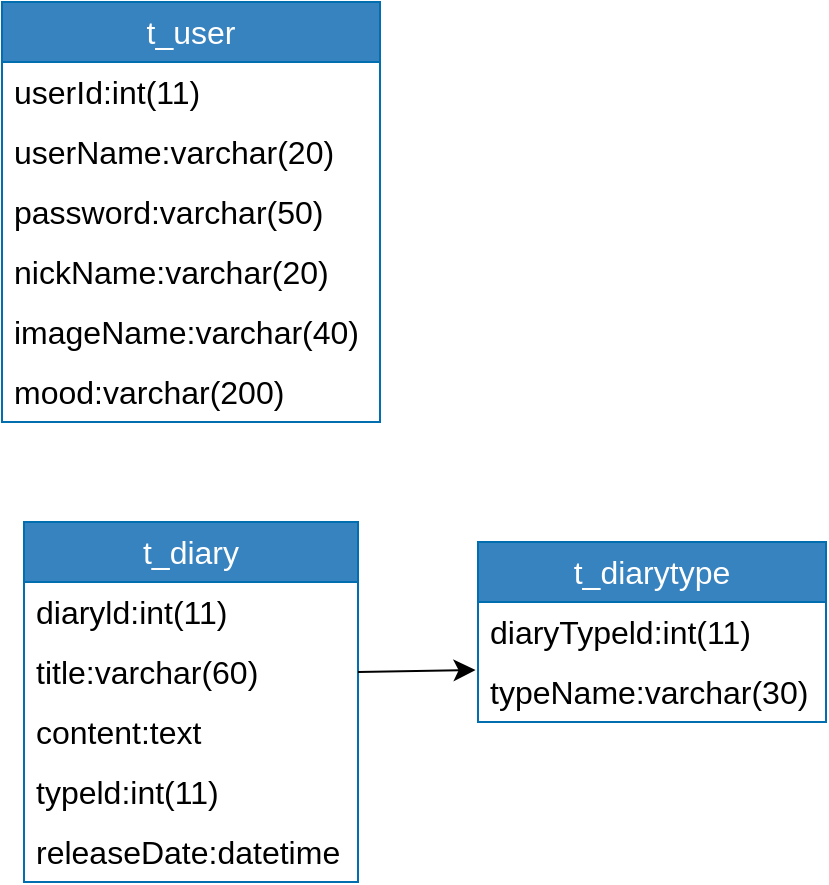<mxfile version="22.1.11" type="github">
  <diagram name="Page-1" id="l6dxS7nCtbUhm-ElTMN9">
    <mxGraphModel dx="828" dy="826" grid="0" gridSize="10" guides="1" tooltips="1" connect="1" arrows="1" fold="1" page="0" pageScale="1" pageWidth="850" pageHeight="1100" math="0" shadow="0">
      <root>
        <mxCell id="0" />
        <mxCell id="1" parent="0" />
        <mxCell id="hYfYpdQn1SjsUa1Strw_-1" value="t_user" style="swimlane;fontStyle=0;childLayout=stackLayout;horizontal=1;startSize=30;horizontalStack=0;resizeParent=1;resizeParentMax=0;resizeLast=0;collapsible=1;marginBottom=0;whiteSpace=wrap;html=1;fontSize=16;fillColor=#3783c0;strokeColor=#006EAF;fontColor=#ffffff;" parent="1" vertex="1">
          <mxGeometry x="-86" y="-45" width="189" height="210" as="geometry">
            <mxRectangle x="-86" y="-38" width="79" height="31" as="alternateBounds" />
          </mxGeometry>
        </mxCell>
        <mxCell id="hYfYpdQn1SjsUa1Strw_-2" value="userId:int(11)" style="text;strokeColor=none;fillColor=none;align=left;verticalAlign=middle;spacingLeft=4;spacingRight=4;overflow=hidden;points=[[0,0.5],[1,0.5]];portConstraint=eastwest;rotatable=0;whiteSpace=wrap;html=1;fontSize=16;" parent="hYfYpdQn1SjsUa1Strw_-1" vertex="1">
          <mxGeometry y="30" width="189" height="30" as="geometry" />
        </mxCell>
        <mxCell id="hYfYpdQn1SjsUa1Strw_-3" value="userName:varchar(20)" style="text;strokeColor=none;fillColor=none;align=left;verticalAlign=middle;spacingLeft=4;spacingRight=4;overflow=hidden;points=[[0,0.5],[1,0.5]];portConstraint=eastwest;rotatable=0;whiteSpace=wrap;html=1;fontSize=16;" parent="hYfYpdQn1SjsUa1Strw_-1" vertex="1">
          <mxGeometry y="60" width="189" height="30" as="geometry" />
        </mxCell>
        <mxCell id="hYfYpdQn1SjsUa1Strw_-4" value="password:varchar(50)" style="text;strokeColor=none;fillColor=none;align=left;verticalAlign=middle;spacingLeft=4;spacingRight=4;overflow=hidden;points=[[0,0.5],[1,0.5]];portConstraint=eastwest;rotatable=0;whiteSpace=wrap;html=1;fontSize=16;" parent="hYfYpdQn1SjsUa1Strw_-1" vertex="1">
          <mxGeometry y="90" width="189" height="30" as="geometry" />
        </mxCell>
        <mxCell id="hYfYpdQn1SjsUa1Strw_-5" value="nickName:varchar(20)" style="text;strokeColor=none;fillColor=none;align=left;verticalAlign=middle;spacingLeft=4;spacingRight=4;overflow=hidden;points=[[0,0.5],[1,0.5]];portConstraint=eastwest;rotatable=0;whiteSpace=wrap;html=1;fontSize=16;" parent="hYfYpdQn1SjsUa1Strw_-1" vertex="1">
          <mxGeometry y="120" width="189" height="30" as="geometry" />
        </mxCell>
        <mxCell id="hYfYpdQn1SjsUa1Strw_-6" value="imageName:varchar(40)" style="text;strokeColor=none;fillColor=none;align=left;verticalAlign=middle;spacingLeft=4;spacingRight=4;overflow=hidden;points=[[0,0.5],[1,0.5]];portConstraint=eastwest;rotatable=0;whiteSpace=wrap;html=1;fontSize=16;" parent="hYfYpdQn1SjsUa1Strw_-1" vertex="1">
          <mxGeometry y="150" width="189" height="30" as="geometry" />
        </mxCell>
        <mxCell id="hYfYpdQn1SjsUa1Strw_-8" value="mood:varchar(200)" style="text;strokeColor=none;fillColor=none;align=left;verticalAlign=middle;spacingLeft=4;spacingRight=4;overflow=hidden;points=[[0,0.5],[1,0.5]];portConstraint=eastwest;rotatable=0;whiteSpace=wrap;html=1;fontSize=16;" parent="hYfYpdQn1SjsUa1Strw_-1" vertex="1">
          <mxGeometry y="180" width="189" height="30" as="geometry" />
        </mxCell>
        <mxCell id="hYfYpdQn1SjsUa1Strw_-9" value="t_diary" style="swimlane;fontStyle=0;childLayout=stackLayout;horizontal=1;startSize=30;horizontalStack=0;resizeParent=1;resizeParentMax=0;resizeLast=0;collapsible=1;marginBottom=0;whiteSpace=wrap;html=1;fontSize=16;fillColor=#3783c0;fontColor=#ffffff;strokeColor=#006EAF;" parent="1" vertex="1">
          <mxGeometry x="-75" y="215" width="167" height="180" as="geometry" />
        </mxCell>
        <mxCell id="hYfYpdQn1SjsUa1Strw_-10" value="diaryld:int(11)" style="text;strokeColor=none;fillColor=none;align=left;verticalAlign=middle;spacingLeft=4;spacingRight=4;overflow=hidden;points=[[0,0.5],[1,0.5]];portConstraint=eastwest;rotatable=0;whiteSpace=wrap;html=1;fontSize=16;" parent="hYfYpdQn1SjsUa1Strw_-9" vertex="1">
          <mxGeometry y="30" width="167" height="30" as="geometry" />
        </mxCell>
        <mxCell id="hYfYpdQn1SjsUa1Strw_-11" value="title:varchar(60)" style="text;strokeColor=none;fillColor=none;align=left;verticalAlign=middle;spacingLeft=4;spacingRight=4;overflow=hidden;points=[[0,0.5],[1,0.5]];portConstraint=eastwest;rotatable=0;whiteSpace=wrap;html=1;fontSize=16;" parent="hYfYpdQn1SjsUa1Strw_-9" vertex="1">
          <mxGeometry y="60" width="167" height="30" as="geometry" />
        </mxCell>
        <mxCell id="hYfYpdQn1SjsUa1Strw_-12" value="content:text" style="text;strokeColor=none;fillColor=none;align=left;verticalAlign=middle;spacingLeft=4;spacingRight=4;overflow=hidden;points=[[0,0.5],[1,0.5]];portConstraint=eastwest;rotatable=0;whiteSpace=wrap;html=1;fontSize=16;" parent="hYfYpdQn1SjsUa1Strw_-9" vertex="1">
          <mxGeometry y="90" width="167" height="30" as="geometry" />
        </mxCell>
        <mxCell id="hYfYpdQn1SjsUa1Strw_-13" value="typeld:int(11)" style="text;strokeColor=none;fillColor=none;align=left;verticalAlign=middle;spacingLeft=4;spacingRight=4;overflow=hidden;points=[[0,0.5],[1,0.5]];portConstraint=eastwest;rotatable=0;whiteSpace=wrap;html=1;fontSize=16;" parent="hYfYpdQn1SjsUa1Strw_-9" vertex="1">
          <mxGeometry y="120" width="167" height="30" as="geometry" />
        </mxCell>
        <mxCell id="hYfYpdQn1SjsUa1Strw_-14" value="releaseDate:datetime" style="text;strokeColor=none;fillColor=none;align=left;verticalAlign=middle;spacingLeft=4;spacingRight=4;overflow=hidden;points=[[0,0.5],[1,0.5]];portConstraint=eastwest;rotatable=0;whiteSpace=wrap;html=1;fontSize=16;" parent="hYfYpdQn1SjsUa1Strw_-9" vertex="1">
          <mxGeometry y="150" width="167" height="30" as="geometry" />
        </mxCell>
        <mxCell id="hYfYpdQn1SjsUa1Strw_-17" value="t_diarytype" style="swimlane;fontStyle=0;childLayout=stackLayout;horizontal=1;startSize=30;horizontalStack=0;resizeParent=1;resizeParentMax=0;resizeLast=0;collapsible=1;marginBottom=0;whiteSpace=wrap;html=1;fontSize=16;fillColor=#3783c0;fontColor=#ffffff;strokeColor=#006EAF;" parent="1" vertex="1">
          <mxGeometry x="152" y="225" width="174" height="90" as="geometry" />
        </mxCell>
        <mxCell id="hYfYpdQn1SjsUa1Strw_-18" value="diaryTypeld:int(11)" style="text;strokeColor=none;fillColor=none;align=left;verticalAlign=middle;spacingLeft=4;spacingRight=4;overflow=hidden;points=[[0,0.5],[1,0.5]];portConstraint=eastwest;rotatable=0;whiteSpace=wrap;html=1;fontSize=16;" parent="hYfYpdQn1SjsUa1Strw_-17" vertex="1">
          <mxGeometry y="30" width="174" height="30" as="geometry" />
        </mxCell>
        <mxCell id="hYfYpdQn1SjsUa1Strw_-19" value="typeName:varchar(30)" style="text;strokeColor=none;fillColor=none;align=left;verticalAlign=middle;spacingLeft=4;spacingRight=4;overflow=hidden;points=[[0,0.5],[1,0.5]];portConstraint=eastwest;rotatable=0;whiteSpace=wrap;html=1;fontSize=16;" parent="hYfYpdQn1SjsUa1Strw_-17" vertex="1">
          <mxGeometry y="60" width="174" height="30" as="geometry" />
        </mxCell>
        <mxCell id="hYfYpdQn1SjsUa1Strw_-21" style="edgeStyle=none;curved=1;rounded=0;orthogonalLoop=1;jettySize=auto;html=1;entryX=0;entryY=0.5;entryDx=0;entryDy=0;fontSize=12;startSize=8;endSize=8;" parent="1" source="hYfYpdQn1SjsUa1Strw_-17" target="hYfYpdQn1SjsUa1Strw_-17" edge="1">
          <mxGeometry relative="1" as="geometry" />
        </mxCell>
        <mxCell id="hYfYpdQn1SjsUa1Strw_-16" style="edgeStyle=none;curved=1;rounded=0;orthogonalLoop=1;jettySize=auto;html=1;exitX=1;exitY=0.5;exitDx=0;exitDy=0;fontSize=12;startSize=8;endSize=8;entryX=-0.007;entryY=0.133;entryDx=0;entryDy=0;entryPerimeter=0;" parent="1" source="hYfYpdQn1SjsUa1Strw_-11" target="hYfYpdQn1SjsUa1Strw_-19" edge="1">
          <mxGeometry relative="1" as="geometry">
            <mxPoint x="138" y="315" as="targetPoint" />
          </mxGeometry>
        </mxCell>
      </root>
    </mxGraphModel>
  </diagram>
</mxfile>
